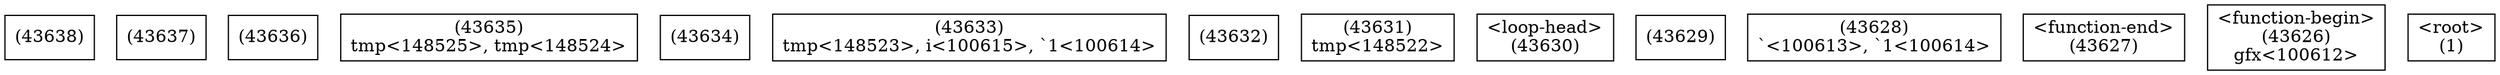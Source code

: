 digraph graphname {
n43638 [shape=box,label="(43638)"];
n43637 [shape=box,label="(43637)"];
n43636 [shape=box,label="(43636)"];
n43635 [shape=box,label="(43635)\ntmp<148525>, tmp<148524>"];
n43634 [shape=box,label="(43634)"];
n43633 [shape=box,label="(43633)\ntmp<148523>, i<100615>, `1<100614>"];
n43632 [shape=box,label="(43632)"];
n43631 [shape=box,label="(43631)\ntmp<148522>"];
n43630 [shape=box,label="<loop-head>
(43630)"];
n43629 [shape=box,label="(43629)"];
n43628 [shape=box,label="(43628)\n`<100613>, `1<100614>"];
n43627 [shape=box,label="<function-end>
(43627)"];
n43626 [shape=box,label="<function-begin>
(43626)\ngfx<100612>"];
n1 [shape=box,label="<root>
(1)"];
}
